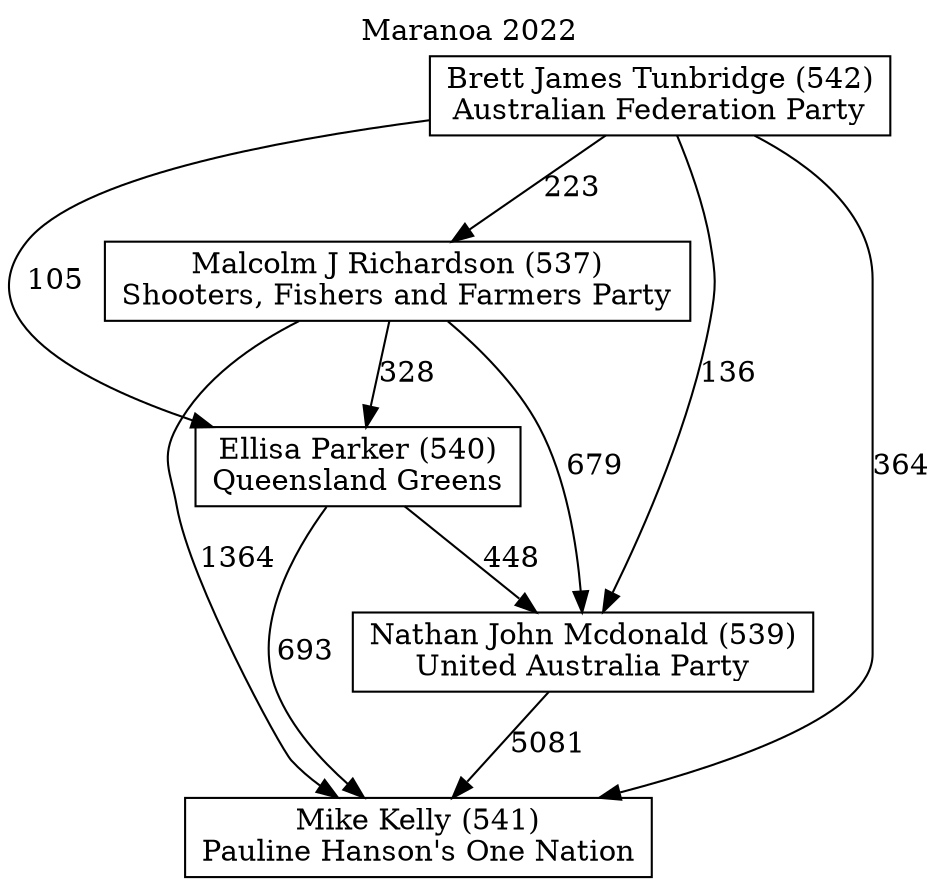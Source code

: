 // House preference flow
digraph "Mike Kelly (541)_Maranoa_2022" {
	graph [label="Maranoa 2022" labelloc=t mclimit=10]
	node [shape=box]
	"Mike Kelly (541)" [label="Mike Kelly (541)
Pauline Hanson's One Nation"]
	"Nathan John Mcdonald (539)" [label="Nathan John Mcdonald (539)
United Australia Party"]
	"Ellisa Parker (540)" [label="Ellisa Parker (540)
Queensland Greens"]
	"Malcolm J Richardson (537)" [label="Malcolm J Richardson (537)
Shooters, Fishers and Farmers Party"]
	"Brett James Tunbridge (542)" [label="Brett James Tunbridge (542)
Australian Federation Party"]
	"Nathan John Mcdonald (539)" -> "Mike Kelly (541)" [label=5081]
	"Ellisa Parker (540)" -> "Nathan John Mcdonald (539)" [label=448]
	"Malcolm J Richardson (537)" -> "Ellisa Parker (540)" [label=328]
	"Brett James Tunbridge (542)" -> "Malcolm J Richardson (537)" [label=223]
	"Ellisa Parker (540)" -> "Mike Kelly (541)" [label=693]
	"Malcolm J Richardson (537)" -> "Mike Kelly (541)" [label=1364]
	"Brett James Tunbridge (542)" -> "Mike Kelly (541)" [label=364]
	"Brett James Tunbridge (542)" -> "Ellisa Parker (540)" [label=105]
	"Malcolm J Richardson (537)" -> "Nathan John Mcdonald (539)" [label=679]
	"Brett James Tunbridge (542)" -> "Nathan John Mcdonald (539)" [label=136]
}
